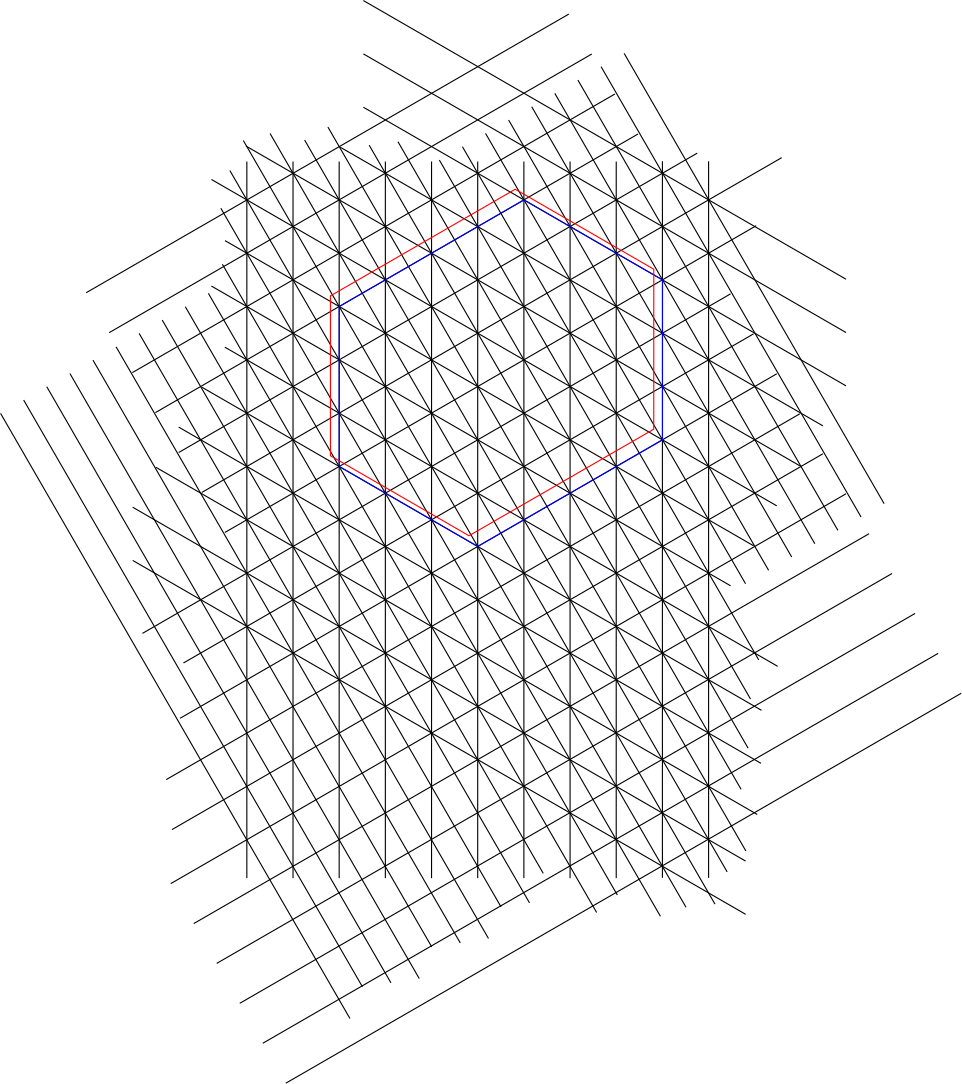 <?xml version="1.0"?>
<!DOCTYPE ipe SYSTEM "ipe.dtd">
<ipe version="70218" creator="Ipe 7.2.26">
<info created="D:20230908144404" modified="D:20240214004828"/>
<ipestyle name="basic">
<symbol name="arrow/arc(spx)">
<path stroke="sym-stroke" fill="sym-stroke" pen="sym-pen">
0 0 m
-1 0.333 l
-1 -0.333 l
h
</path>
</symbol>
<symbol name="arrow/farc(spx)">
<path stroke="sym-stroke" fill="white" pen="sym-pen">
0 0 m
-1 0.333 l
-1 -0.333 l
h
</path>
</symbol>
<symbol name="arrow/ptarc(spx)">
<path stroke="sym-stroke" fill="sym-stroke" pen="sym-pen">
0 0 m
-1 0.333 l
-0.8 0 l
-1 -0.333 l
h
</path>
</symbol>
<symbol name="arrow/fptarc(spx)">
<path stroke="sym-stroke" fill="white" pen="sym-pen">
0 0 m
-1 0.333 l
-0.8 0 l
-1 -0.333 l
h
</path>
</symbol>
<symbol name="mark/circle(sx)" transformations="translations">
<path fill="sym-stroke">
0.6 0 0 0.6 0 0 e
0.4 0 0 0.4 0 0 e
</path>
</symbol>
<symbol name="mark/disk(sx)" transformations="translations">
<path fill="sym-stroke">
0.6 0 0 0.6 0 0 e
</path>
</symbol>
<symbol name="mark/fdisk(sfx)" transformations="translations">
<group>
<path fill="sym-fill">
0.5 0 0 0.5 0 0 e
</path>
<path fill="sym-stroke" fillrule="eofill">
0.6 0 0 0.6 0 0 e
0.4 0 0 0.4 0 0 e
</path>
</group>
</symbol>
<symbol name="mark/box(sx)" transformations="translations">
<path fill="sym-stroke" fillrule="eofill">
-0.6 -0.6 m
0.6 -0.6 l
0.6 0.6 l
-0.6 0.6 l
h
-0.4 -0.4 m
0.4 -0.4 l
0.4 0.4 l
-0.4 0.4 l
h
</path>
</symbol>
<symbol name="mark/square(sx)" transformations="translations">
<path fill="sym-stroke">
-0.6 -0.6 m
0.6 -0.6 l
0.6 0.6 l
-0.6 0.6 l
h
</path>
</symbol>
<symbol name="mark/fsquare(sfx)" transformations="translations">
<group>
<path fill="sym-fill">
-0.5 -0.5 m
0.5 -0.5 l
0.5 0.5 l
-0.5 0.5 l
h
</path>
<path fill="sym-stroke" fillrule="eofill">
-0.6 -0.6 m
0.6 -0.6 l
0.6 0.6 l
-0.6 0.6 l
h
-0.4 -0.4 m
0.4 -0.4 l
0.4 0.4 l
-0.4 0.4 l
h
</path>
</group>
</symbol>
<symbol name="mark/cross(sx)" transformations="translations">
<group>
<path fill="sym-stroke">
-0.43 -0.57 m
0.57 0.43 l
0.43 0.57 l
-0.57 -0.43 l
h
</path>
<path fill="sym-stroke">
-0.43 0.57 m
0.57 -0.43 l
0.43 -0.57 l
-0.57 0.43 l
h
</path>
</group>
</symbol>
<symbol name="arrow/fnormal(spx)">
<path stroke="sym-stroke" fill="white" pen="sym-pen">
0 0 m
-1 0.333 l
-1 -0.333 l
h
</path>
</symbol>
<symbol name="arrow/pointed(spx)">
<path stroke="sym-stroke" fill="sym-stroke" pen="sym-pen">
0 0 m
-1 0.333 l
-0.8 0 l
-1 -0.333 l
h
</path>
</symbol>
<symbol name="arrow/fpointed(spx)">
<path stroke="sym-stroke" fill="white" pen="sym-pen">
0 0 m
-1 0.333 l
-0.8 0 l
-1 -0.333 l
h
</path>
</symbol>
<symbol name="arrow/linear(spx)">
<path stroke="sym-stroke" pen="sym-pen">
-1 0.333 m
0 0 l
-1 -0.333 l
</path>
</symbol>
<symbol name="arrow/fdouble(spx)">
<path stroke="sym-stroke" fill="white" pen="sym-pen">
0 0 m
-1 0.333 l
-1 -0.333 l
h
-1 0 m
-2 0.333 l
-2 -0.333 l
h
</path>
</symbol>
<symbol name="arrow/double(spx)">
<path stroke="sym-stroke" fill="sym-stroke" pen="sym-pen">
0 0 m
-1 0.333 l
-1 -0.333 l
h
-1 0 m
-2 0.333 l
-2 -0.333 l
h
</path>
</symbol>
<symbol name="arrow/mid-normal(spx)">
<path stroke="sym-stroke" fill="sym-stroke" pen="sym-pen">
0.5 0 m
-0.5 0.333 l
-0.5 -0.333 l
h
</path>
</symbol>
<symbol name="arrow/mid-fnormal(spx)">
<path stroke="sym-stroke" fill="white" pen="sym-pen">
0.5 0 m
-0.5 0.333 l
-0.5 -0.333 l
h
</path>
</symbol>
<symbol name="arrow/mid-pointed(spx)">
<path stroke="sym-stroke" fill="sym-stroke" pen="sym-pen">
0.5 0 m
-0.5 0.333 l
-0.3 0 l
-0.5 -0.333 l
h
</path>
</symbol>
<symbol name="arrow/mid-fpointed(spx)">
<path stroke="sym-stroke" fill="white" pen="sym-pen">
0.5 0 m
-0.5 0.333 l
-0.3 0 l
-0.5 -0.333 l
h
</path>
</symbol>
<symbol name="arrow/mid-double(spx)">
<path stroke="sym-stroke" fill="sym-stroke" pen="sym-pen">
1 0 m
0 0.333 l
0 -0.333 l
h
0 0 m
-1 0.333 l
-1 -0.333 l
h
</path>
</symbol>
<symbol name="arrow/mid-fdouble(spx)">
<path stroke="sym-stroke" fill="white" pen="sym-pen">
1 0 m
0 0.333 l
0 -0.333 l
h
0 0 m
-1 0.333 l
-1 -0.333 l
h
</path>
</symbol>
<anglesize name="22.5 deg" value="22.5"/>
<anglesize name="30 deg" value="30"/>
<anglesize name="45 deg" value="45"/>
<anglesize name="60 deg" value="60"/>
<anglesize name="90 deg" value="90"/>
<arrowsize name="large" value="10"/>
<arrowsize name="small" value="5"/>
<arrowsize name="tiny" value="3"/>
<color name="blue" value="0 0 1"/>
<color name="brown" value="0.647 0.165 0.165"/>
<color name="darkblue" value="0 0 0.545"/>
<color name="darkcyan" value="0 0.545 0.545"/>
<color name="darkgray" value="0.663"/>
<color name="darkgreen" value="0 0.392 0"/>
<color name="darkmagenta" value="0.545 0 0.545"/>
<color name="darkorange" value="1 0.549 0"/>
<color name="darkred" value="0.545 0 0"/>
<color name="gold" value="1 0.843 0"/>
<color name="gray" value="0.745"/>
<color name="green" value="0 1 0"/>
<color name="lightblue" value="0.678 0.847 0.902"/>
<color name="lightcyan" value="0.878 1 1"/>
<color name="lightgray" value="0.827"/>
<color name="lightgreen" value="0.565 0.933 0.565"/>
<color name="lightyellow" value="1 1 0.878"/>
<color name="navy" value="0 0 0.502"/>
<color name="orange" value="1 0.647 0"/>
<color name="pink" value="1 0.753 0.796"/>
<color name="purple" value="0.627 0.125 0.941"/>
<color name="red" value="1 0 0"/>
<color name="seagreen" value="0.18 0.545 0.341"/>
<color name="turquoise" value="0.251 0.878 0.816"/>
<color name="violet" value="0.933 0.51 0.933"/>
<color name="yellow" value="1 1 0"/>
<dashstyle name="dash dot dotted" value="[4 2 1 2 1 2] 0"/>
<dashstyle name="dash dotted" value="[4 2 1 2] 0"/>
<dashstyle name="dashed" value="[4] 0"/>
<dashstyle name="dotted" value="[1 3] 0"/>
<gridsize name="10 pts (~3.5 mm)" value="10"/>
<gridsize name="14 pts (~5 mm)" value="14"/>
<gridsize name="16 pts (~6 mm)" value="16"/>
<gridsize name="20 pts (~7 mm)" value="20"/>
<gridsize name="28 pts (~10 mm)" value="28"/>
<gridsize name="32 pts (~12 mm)" value="32"/>
<gridsize name="4 pts" value="4"/>
<gridsize name="56 pts (~20 mm)" value="56"/>
<gridsize name="8 pts (~3 mm)" value="8"/>
<opacity name="10%" value="0.1"/>
<opacity name="30%" value="0.3"/>
<opacity name="50%" value="0.5"/>
<opacity name="75%" value="0.75"/>
<pen name="fat" value="1.2"/>
<pen name="heavier" value="0.8"/>
<pen name="ultrafat" value="2"/>
<symbolsize name="large" value="5"/>
<symbolsize name="small" value="2"/>
<symbolsize name="tiny" value="1.1"/>
<textsize name="Huge" value="\Huge"/>
<textsize name="LARGE" value="\LARGE"/>
<textsize name="Large" value="\Large"/>
<textsize name="footnote" value="\footnotesize"/>
<textsize name="huge" value="\huge"/>
<textsize name="large" value="\large"/>
<textsize name="script" value="\scriptsize"/>
<textsize name="small" value="\small"/>
<textsize name="tiny" value="\tiny"/>
<textstyle name="center" begin="\begin{center}" end="\end{center}"/>
<textstyle name="item" begin="\begin{itemize}\item{}" end="\end{itemize}"/>
<textstyle name="itemize" begin="\begin{itemize}" end="\end{itemize}"/>
<tiling name="falling" angle="-60" step="4" width="1"/>
<tiling name="rising" angle="30" step="4" width="1"/>
</ipestyle>
<page>
<layer name="tile"/>
<layer name="slope1"/>
<layer name="slope2"/>
<layer name="slope3"/>
<layer name="slope4"/>
<layer name="slope5"/>
<layer name="slope6"/>
<layer name="alpha"/>
<layer name="beta"/>
<view layers="tile slope1 slope3 slope4 slope5 alpha beta" active="beta"/>
<path layer="slope3" matrix="0.33 0 0 0.424302 208.114 187.023" stroke="black">
17.1999 800.001 m
17.1904 192 l
</path>
<path matrix="0.33 0 0 0.424302 224.74 187.023" stroke="black">
17.1999 800.001 m
17.1904 192 l
</path>
<path matrix="0.33 0 0 0.424302 241.355 187.023" stroke="black">
17.1999 800.001 m
17.1904 192 l
</path>
<path matrix="0.33 0 0 0.424302 257.983 187.023" stroke="black">
17.1999 800.001 m
17.1904 192 l
</path>
<path matrix="0.33 0 0 0.424302 274.609 187.023" stroke="black">
17.1999 800.001 m
17.1904 192 l
</path>
<path matrix="0.33 0 0 0.424302 291.224 187.023" stroke="black">
17.1999 800.001 m
17.1904 192 l
</path>
<path matrix="0.33 0 0 0.424302 307.852 187.023" stroke="black">
17.1999 800.001 m
17.1904 192 l
</path>
<path matrix="0.33 0 0 0.424302 324.478 187.023" stroke="black">
17.1999 800.001 m
17.1904 192 l
</path>
<path matrix="0.33 0 0 0.424302 341.094 187.023" stroke="black">
17.1999 800.001 m
17.1904 192 l
</path>
<path matrix="0.33 0 0 0.424302 357.722 187.115" stroke="black">
17.1999 800.001 m
17.1904 192 l
</path>
<path matrix="0.33 0 0 0.424302 374.348 187.115" stroke="black">
17.1999 800.001 m
17.1904 192 l
</path>
<path layer="slope4" matrix="-0.201558 0.349107 -0.349107 -0.201558 576.84 413.593" stroke="black">
608 800 m
-16 800 l
</path>
<path matrix="-0.19545 0.338529 -0.338529 -0.19545 572.979 419.939" stroke="black">
608 800 m
-16 800 l
</path>
<path matrix="-0.198571 0.343935 -0.343935 -0.198571 587.517 423.949" stroke="black">
608 800 m
-16 800 l
</path>
<path matrix="-0.19318 0.334599 -0.334599 -0.19318 585.081 430.113" stroke="black">
608 800 m
-16 800 l
</path>
<path matrix="-0.215925 0.373995 -0.373995 -0.215925 635.46 434.841" stroke="black">
608 800 m
-16 800 l
</path>
<path matrix="-0.22876 0.396225 -0.396225 -0.22876 660.489 451.761" stroke="black">
608 800 m
-16 800 l
</path>
<path matrix="-0.248415 0.430269 -0.430269 -0.248415 702.924 460.356" stroke="black">
608 800 m
-16 800 l
</path>
<path matrix="-0.255379 0.442329 -0.442329 -0.255379 721.653 469.403" stroke="black">
608 800 m
-16 800 l
</path>
<path matrix="-0.25668 0.444582 -0.444582 -0.25668 733.878 471.591" stroke="black">
608 800 m
-16 800 l
</path>
<path matrix="-0.243787 0.42225 -0.42225 -0.243787 720.609 472.515" stroke="black">
608 800 m
-16 800 l
</path>
<path matrix="-0.241124 0.417639 -0.417639 -0.241124 723.687 477.86" stroke="black">
608 800 m
-16 800 l
</path>
<path matrix="-0.214556 0.371622 -0.371622 -0.214556 685.578 478.052" stroke="black">
608 800 m
-16 800 l
</path>
<path matrix="-0.202007 0.349887 -0.349887 -0.202007 670.929 482.468" stroke="black">
608 800 m
-16 800 l
</path>
<path matrix="-0.179529 0.310953 -0.310953 -0.179529 641.004 481.569" stroke="black">
608 800 m
-16 800 l
</path>
<path matrix="-0.170957 0.296106 -0.296106 -0.170957 632.229 488.538" stroke="black">
608 800 m
-16 800 l
</path>
<path matrix="-0.15 0.259808 -0.259808 -0.15 598.761 498.642" stroke="black">
608 800 m
-16 800 l
</path>
<path matrix="-0.15 0.259808 -0.259808 -0.15 607.077 503.442" stroke="black">
608 800 m
-16 800 l
</path>
<path matrix="-0.15 0.259808 -0.259808 -0.15 615.39 508.242" stroke="black">
608 800 m
-16 800 l
</path>
<path matrix="-0.15 0.259808 -0.259808 -0.15 623.703 513.042" stroke="black">
608 800 m
-16 800 l
</path>
<path matrix="-0.15 0.259808 -0.259808 -0.15 632.016 517.842" stroke="black">
608 800 m
-16 800 l
</path>
<path layer="slope1" matrix="-0.230863 0.399867 -0.399867 -0.230863 510.234 444.32" stroke="black">
17.1999 800.001 m
17.1904 192 l
</path>
<path matrix="-0.222538 0.385446 -0.385446 -0.222538 499.009 457.368" stroke="black">
17.1999 800.001 m
17.1904 192 l
</path>
<path matrix="-0.216606 0.375174 -0.375174 -0.216606 488.627 470.795" stroke="black">
17.1999 800.001 m
17.1904 192 l
</path>
<path matrix="-0.203967 0.35328 -0.35328 -0.203967 475.893 483.144" stroke="black">
17.1999 800.001 m
17.1904 192 l
</path>
<path matrix="-0.194928 0.337626 -0.337626 -0.194928 464.418 496.077" stroke="black">
17.1999 800.001 m
17.1904 192 l
</path>
<path matrix="-0.201053 0.348234 -0.348234 -0.201053 458.253 511.459" stroke="black">
17.1999 800.001 m
17.1904 192 l
</path>
<path matrix="-0.181642 0.314613 -0.314613 -0.181642 460.677 532.83" stroke="black">
17.1999 800.001 m
17.1904 192 l
</path>
<path matrix="-0.198253 0.343383 -0.343383 -0.198253 475.665 560.022" stroke="black">
17.1999 800.001 m
17.1904 192 l
</path>
<path matrix="-0.177273 0.307047 -0.307047 -0.177273 437.926 558.252" stroke="black">
17.1999 800.001 m
17.1904 192 l
</path>
<path matrix="-0.165 0.285788 -0.285788 -0.165 412.333 563.164" stroke="black">
17.1999 800.001 m
17.1904 192 l
</path>
<path matrix="-0.165 0.285788 -0.285788 -0.165 404.02 577.563" stroke="black">
17.1999 800.001 m
17.1904 192 l
</path>
<path layer="slope5" matrix="-0.165 -0.285788 0.285788 -0.165 203.697 582.615" stroke="black">
17.1999 800.001 m
17.1904 192 l
</path>
<path matrix="-0.165 -0.285788 0.285788 -0.165 195.384 568.216" stroke="black">
17.1999 800.001 m
17.1904 192 l
</path>
<path matrix="-0.189345 -0.327957 0.327957 -0.189345 153.761 574.029" stroke="black">
17.1999 800.001 m
17.1904 192 l
</path>
<path matrix="-0.19325 -0.334719 0.334719 -0.19325 140.103 562.869" stroke="black">
17.1999 800.001 m
17.1904 192 l
</path>
<path matrix="-0.18072 -0.313017 0.313017 -0.18072 148.937 538.073" stroke="black">
17.1999 800.001 m
17.1904 192 l
</path>
<path matrix="-0.177498 -0.307437 0.307437 -0.177498 145.038 521.01" stroke="black">
17.1999 800.001 m
17.1904 192 l
</path>
<path matrix="-0.188994 -0.327345 0.327345 -0.188994 146.261 501.56" stroke="black">
17.1999 800.001 m
17.1904 192 l
</path>
<path matrix="-0.191364 -0.331452 0.331452 -0.191364 137.2 487.687" stroke="black">
17.1999 800.001 m
17.1904 192 l
</path>
<path matrix="-0.19909 -0.344832 0.344832 -0.19909 126.456 475.011" stroke="black">
17.1999 800.001 m
17.1904 192 l
</path>
<path matrix="-0.205628 -0.356157 0.356157 -0.205628 116.142 462.025" stroke="black">
17.1999 800.001 m
17.1904 192 l
</path>
<path matrix="-0.209543 -0.36294 0.36294 -0.209543 106.594 448.495" stroke="black">
17.1999 800.001 m
17.1904 192 l
</path>
<path layer="tile" matrix="-0.15 0.259808 -0.259808 -0.15 640.356 522.657" stroke="black">
608 800 m
-16 800 l
</path>
<path matrix="-0.15 0.259808 -0.259808 -0.15 648.657 527.449" stroke="black">
608 800 m
-16 800 l
</path>
<path matrix="-0.165 -0.285788 0.285788 -0.165 203.697 601.815" stroke="black">
17.1999 800.001 m
17.1904 192 l
</path>
<path matrix="-0.165 -0.285788 0.285788 -0.165 203.697 621.012" stroke="black">
17.1999 800.001 m
17.1904 192 l
</path>
<path matrix="-0.230863 0.399867 -0.399867 -0.230863 518.532 429.945" stroke="black">
17.1999 800.001 m
17.1904 192 l
</path>
<path matrix="-0.209543 -0.36294 0.36294 -0.209543 106.608 429.336" stroke="black">
17.1999 800.001 m
17.1904 192 l
</path>
<path matrix="-0.201558 0.349107 -0.349107 -0.201558 551.919 399.158" stroke="black">
608 800 m
-16 800 l
</path>
<path matrix="-0.19545 0.338529 -0.338529 -0.19545 548.058 405.504" stroke="black">
608 800 m
-16 800 l
</path>
<path matrix="-0.198571 0.343935 -0.343935 -0.198571 562.596 409.514" stroke="black">
608 800 m
-16 800 l
</path>
<path matrix="-0.201558 0.349107 -0.349107 -0.201558 526.959 384.796" stroke="black">
608 800 m
-16 800 l
</path>
<path matrix="-0.19545 0.338529 -0.338529 -0.19545 523.098 391.142" stroke="black">
608 800 m
-16 800 l
</path>
<path matrix="-0.198571 0.343935 -0.343935 -0.198571 537.636 395.152" stroke="black">
608 800 m
-16 800 l
</path>
<path matrix="-0.230863 0.399867 -0.399867 -0.230863 526.803 415.617" stroke="black">
17.1999 800.001 m
17.1904 192 l
</path>
<path matrix="-0.230863 0.399867 -0.399867 -0.230863 535.104 401.242" stroke="black">
17.1999 800.001 m
17.1904 192 l
</path>
<path matrix="-0.230863 0.399867 -0.399867 -0.230863 543.402 386.868" stroke="black">
17.1999 800.001 m
17.1904 192 l
</path>
<path matrix="-0.230863 0.399867 -0.399867 -0.230863 551.7 372.494" stroke="black">
17.1999 800.001 m
17.1904 192 l
</path>
<path matrix="-0.165 0.285788 -0.285788 -0.165 395.698 591.957" stroke="black">
17.1999 800.001 m
17.1904 192 l
</path>
<path matrix="-0.165 0.285788 -0.285788 -0.165 387.405 606.321" stroke="black">
17.1999 800.001 m
17.1904 192 l
</path>
<path layer="beta" stroke="blue">
313.552 512.639 m
247.03 474.261 l
247.03 416.695 l
296.898 387.901 l
363.422 426.26 l
363.436 483.837 l
h
</path>
<path matrix="1 0 0 1 -3.14607 3.85382" stroke="red">
313.552 512.639 m
247.03 474.261 l
247.03 416.695 l
296.898 387.901 l
363.422 426.26 l
363.436 483.837 l
h
</path>
</page>
</ipe>
